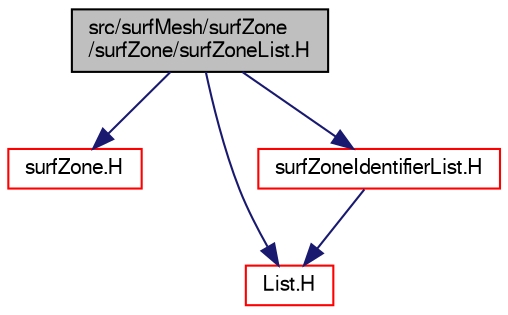 digraph "src/surfMesh/surfZone/surfZone/surfZoneList.H"
{
  bgcolor="transparent";
  edge [fontname="FreeSans",fontsize="10",labelfontname="FreeSans",labelfontsize="10"];
  node [fontname="FreeSans",fontsize="10",shape=record];
  Node0 [label="src/surfMesh/surfZone\l/surfZone/surfZoneList.H",height=0.2,width=0.4,color="black", fillcolor="grey75", style="filled", fontcolor="black"];
  Node0 -> Node1 [color="midnightblue",fontsize="10",style="solid",fontname="FreeSans"];
  Node1 [label="surfZone.H",height=0.2,width=0.4,color="red",URL="$a15323.html"];
  Node0 -> Node68 [color="midnightblue",fontsize="10",style="solid",fontname="FreeSans"];
  Node68 [label="List.H",height=0.2,width=0.4,color="red",URL="$a08666.html"];
  Node0 -> Node74 [color="midnightblue",fontsize="10",style="solid",fontname="FreeSans"];
  Node74 [label="surfZoneIdentifierList.H",height=0.2,width=0.4,color="red",URL="$a15341.html"];
  Node74 -> Node68 [color="midnightblue",fontsize="10",style="solid",fontname="FreeSans"];
}

